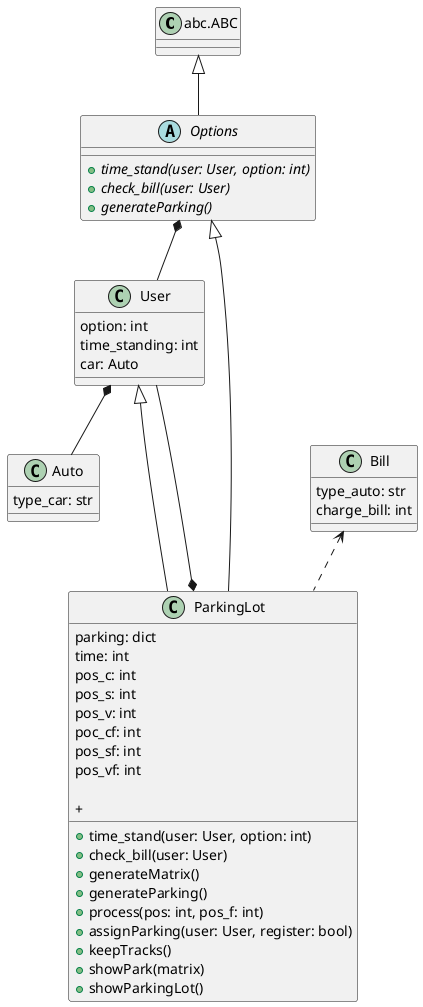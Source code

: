 @startuml parking

Class "abc.ABC" as abc {}

abstract Class Options {
    +{abstract} time_stand(user: User, option: int)
    +{abstract} check_bill(user: User)
    +{abstract} generateParking()
}

Class Bill {
    type_auto: str 
    charge_bill: int 
}

Class Auto {
    type_car: str
}

Class User {
    option: int 
    time_standing: int 
    car: Auto
}

Class ParkingLot {
    parking: dict
    time: int
    pos_c: int 
    pos_s: int 
    pos_v: int 
    poc_cf: int 
    pos_sf: int 
    pos_vf: int 

    + time_stand(user: User, option: int)
    + check_bill(user: User)
    + generateMatrix()
    + generateParking()
    + process(pos: int, pos_f: int)
    + assignParking(user: User, register: bool)
    + keepTracks()
    + showPark(matrix)
    + showParkingLot()
    + 
}

abc <|-- Options
Options *-- User 
User *-- Auto 
Options <|-- ParkingLot
User <|-- ParkingLot
Bill <.. ParkingLot
ParkingLot *--- User

@enduml